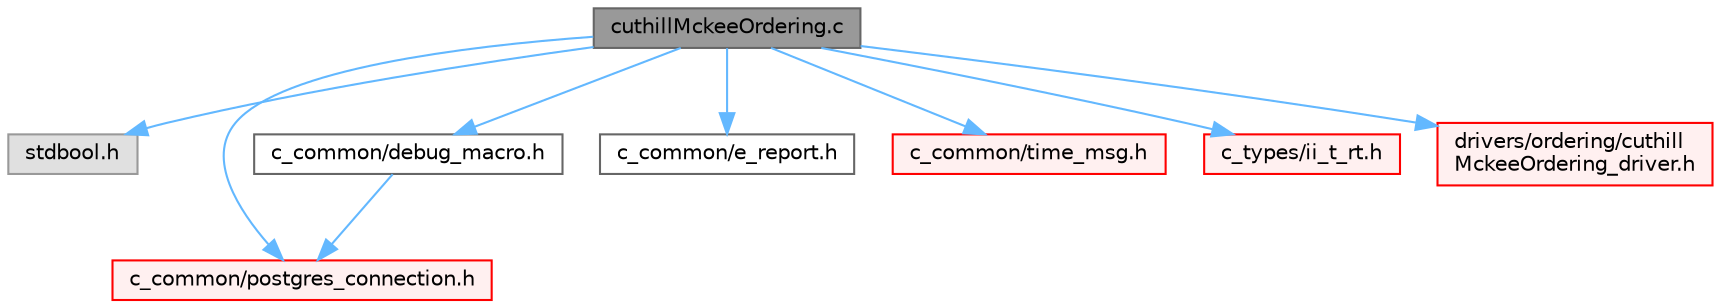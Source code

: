 digraph "cuthillMckeeOrdering.c"
{
 // LATEX_PDF_SIZE
  bgcolor="transparent";
  edge [fontname=Helvetica,fontsize=10,labelfontname=Helvetica,labelfontsize=10];
  node [fontname=Helvetica,fontsize=10,shape=box,height=0.2,width=0.4];
  Node1 [id="Node000001",label="cuthillMckeeOrdering.c",height=0.2,width=0.4,color="gray40", fillcolor="grey60", style="filled", fontcolor="black",tooltip=" "];
  Node1 -> Node2 [id="edge1_Node000001_Node000002",color="steelblue1",style="solid",tooltip=" "];
  Node2 [id="Node000002",label="stdbool.h",height=0.2,width=0.4,color="grey60", fillcolor="#E0E0E0", style="filled",tooltip=" "];
  Node1 -> Node3 [id="edge2_Node000001_Node000003",color="steelblue1",style="solid",tooltip=" "];
  Node3 [id="Node000003",label="c_common/postgres_connection.h",height=0.2,width=0.4,color="red", fillcolor="#FFF0F0", style="filled",URL="$postgres__connection_8h.html",tooltip=" "];
  Node1 -> Node13 [id="edge3_Node000001_Node000013",color="steelblue1",style="solid",tooltip=" "];
  Node13 [id="Node000013",label="c_common/debug_macro.h",height=0.2,width=0.4,color="grey40", fillcolor="white", style="filled",URL="$debug__macro_8h.html",tooltip=" "];
  Node13 -> Node3 [id="edge4_Node000013_Node000003",color="steelblue1",style="solid",tooltip=" "];
  Node1 -> Node14 [id="edge5_Node000001_Node000014",color="steelblue1",style="solid",tooltip=" "];
  Node14 [id="Node000014",label="c_common/e_report.h",height=0.2,width=0.4,color="grey40", fillcolor="white", style="filled",URL="$e__report_8h.html",tooltip=" "];
  Node1 -> Node15 [id="edge6_Node000001_Node000015",color="steelblue1",style="solid",tooltip=" "];
  Node15 [id="Node000015",label="c_common/time_msg.h",height=0.2,width=0.4,color="red", fillcolor="#FFF0F0", style="filled",URL="$time__msg_8h.html",tooltip=" "];
  Node1 -> Node18 [id="edge7_Node000001_Node000018",color="steelblue1",style="solid",tooltip=" "];
  Node18 [id="Node000018",label="c_types/ii_t_rt.h",height=0.2,width=0.4,color="red", fillcolor="#FFF0F0", style="filled",URL="$ii__t__rt_8h.html",tooltip=" "];
  Node1 -> Node20 [id="edge8_Node000001_Node000020",color="steelblue1",style="solid",tooltip=" "];
  Node20 [id="Node000020",label="drivers/ordering/cuthill\lMckeeOrdering_driver.h",height=0.2,width=0.4,color="red", fillcolor="#FFF0F0", style="filled",URL="$cuthillMckeeOrdering__driver_8h.html",tooltip=" "];
}
